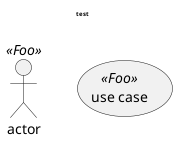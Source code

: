 {
  "sha1": "30gpifj3wz4ioe7w77knob79dxy1aht",
  "insertion": {
    "when": "2024-05-30T20:48:20.150Z",
    "user": "plantuml@gmail.com"
  }
}
@startuml
title test
skinparam titleFontSize 6
:actor: <<Foo>>
(use case) <<Foo>>
@enduml
